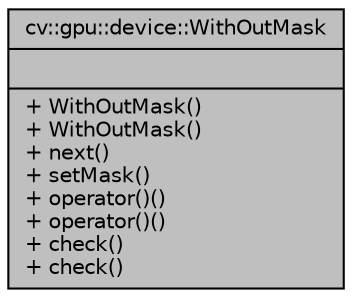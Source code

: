 digraph "cv::gpu::device::WithOutMask"
{
 // LATEX_PDF_SIZE
  edge [fontname="Helvetica",fontsize="10",labelfontname="Helvetica",labelfontsize="10"];
  node [fontname="Helvetica",fontsize="10",shape=record];
  Node1 [label="{cv::gpu::device::WithOutMask\n||+ WithOutMask()\l+ WithOutMask()\l+ next()\l+ setMask()\l+ operator()()\l+ operator()()\l+ check()\l+ check()\l}",height=0.2,width=0.4,color="black", fillcolor="grey75", style="filled", fontcolor="black",tooltip=" "];
}
